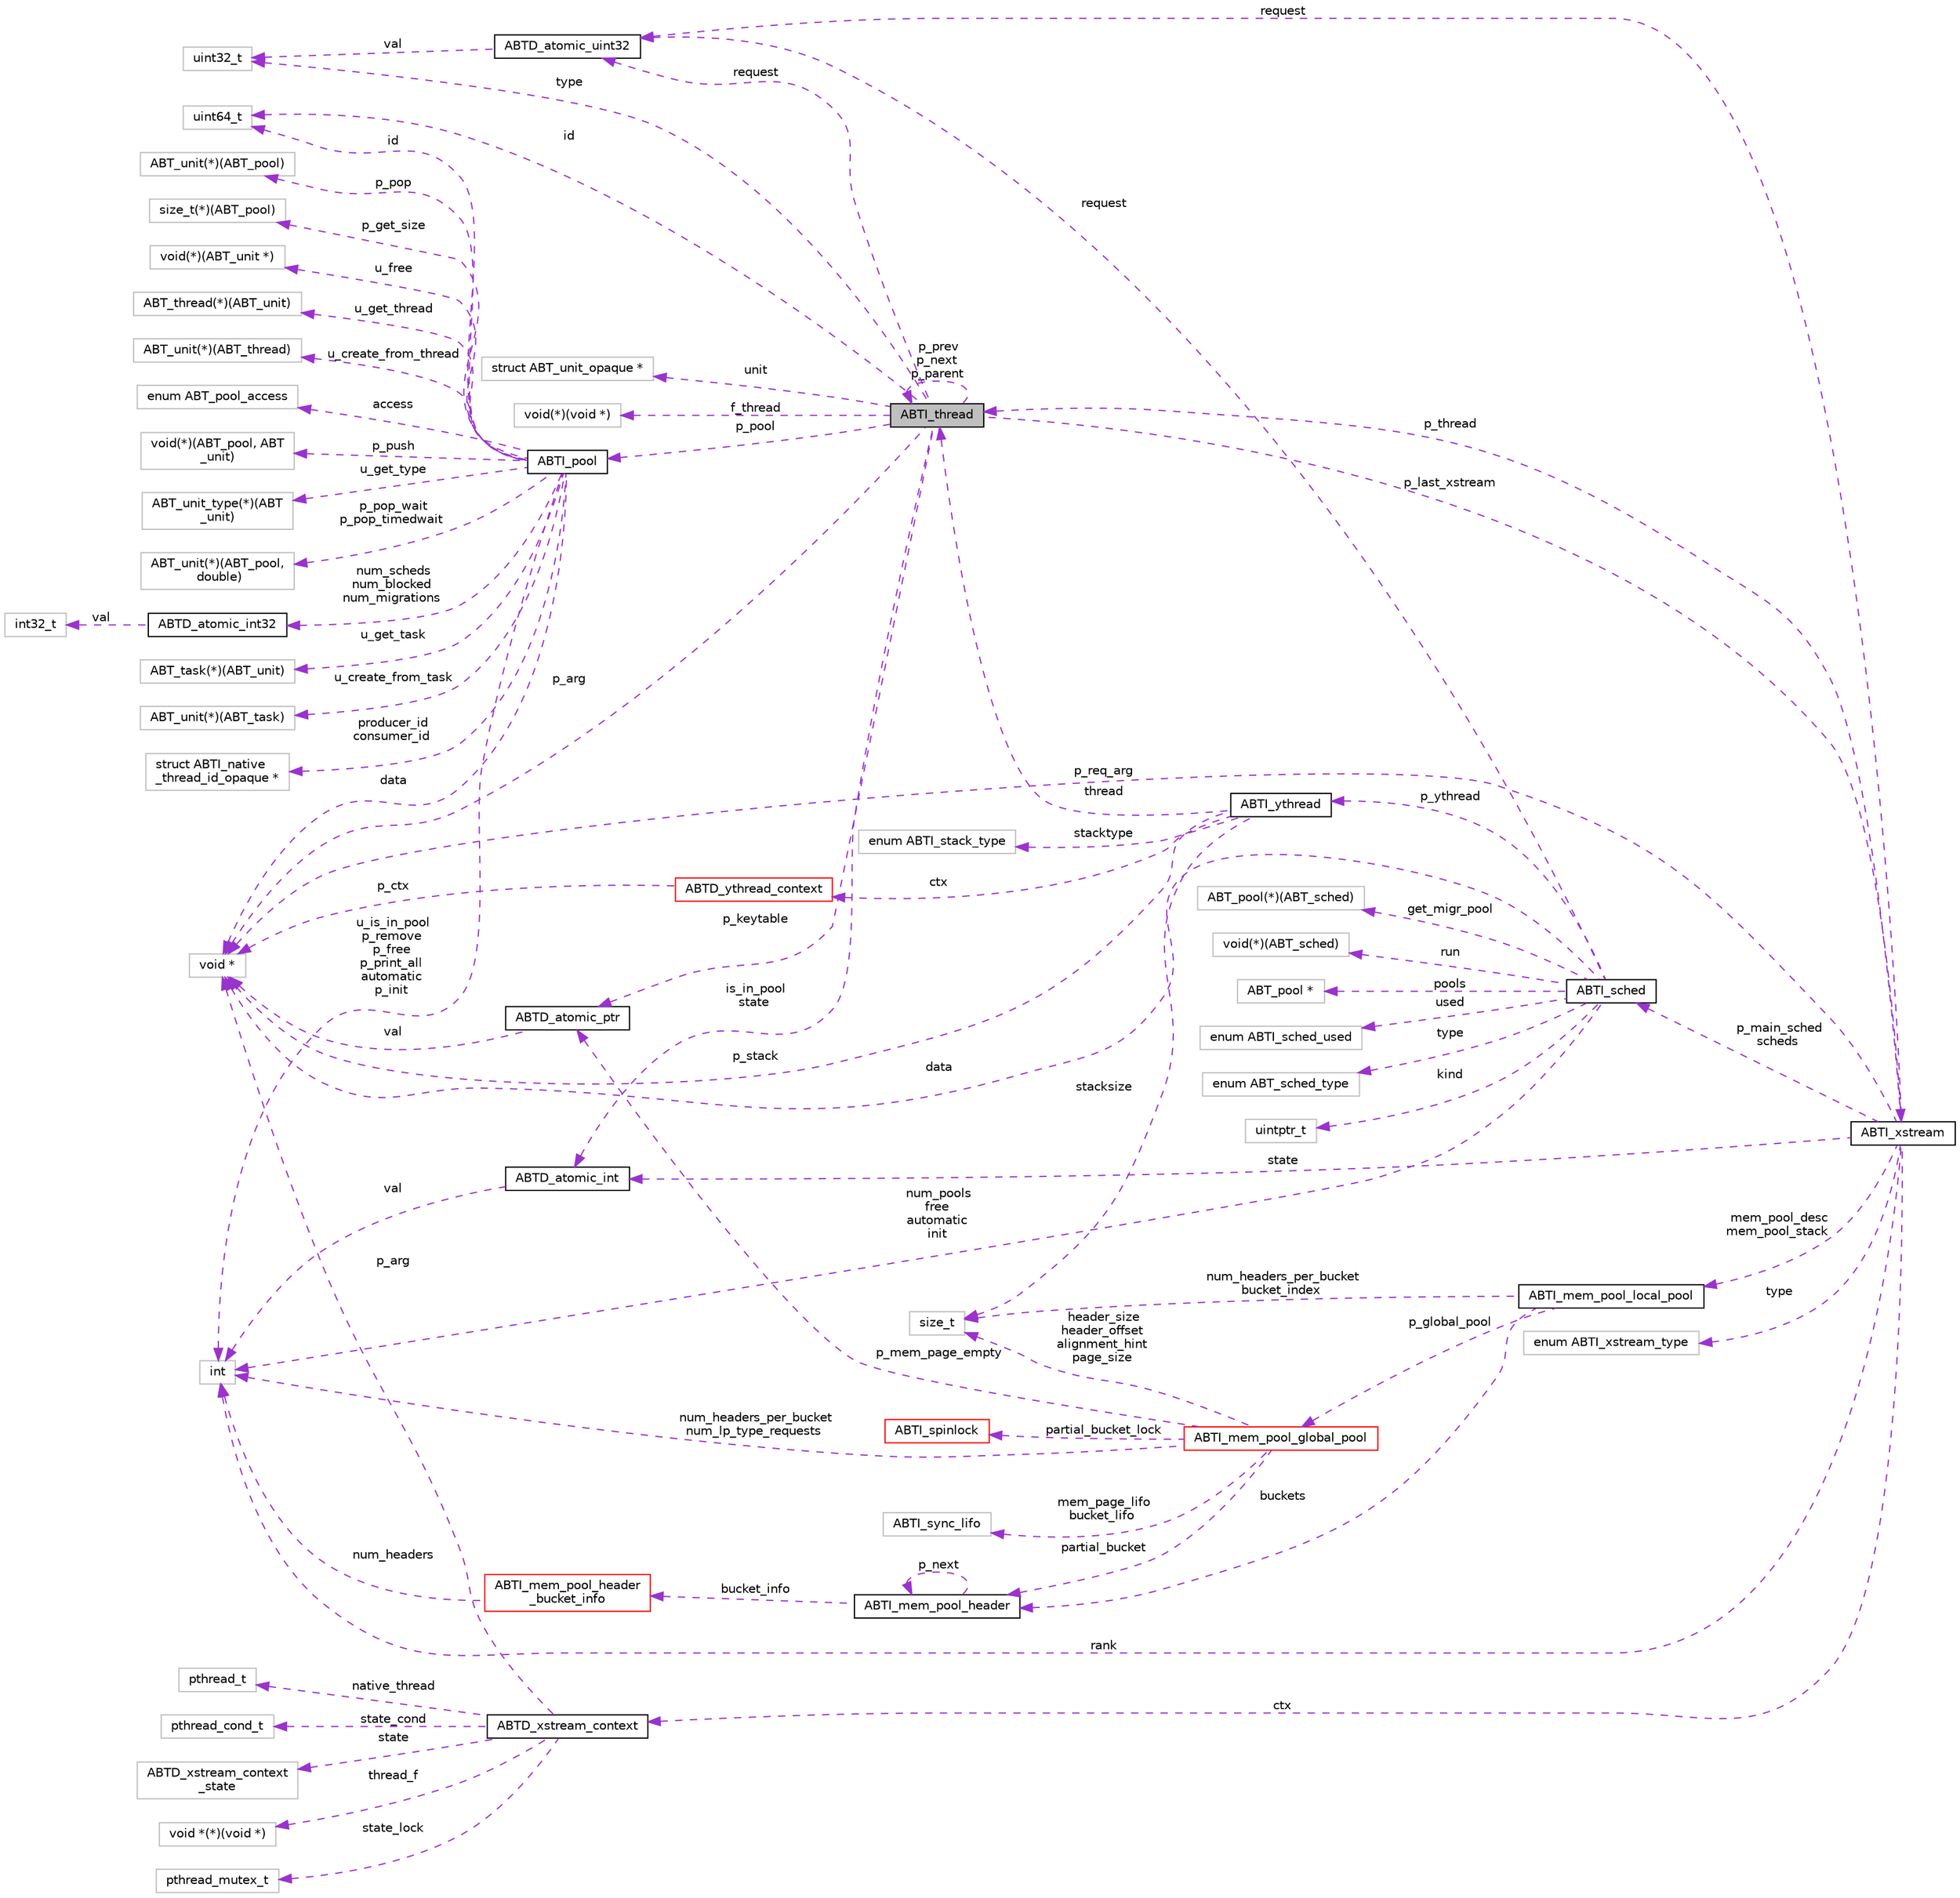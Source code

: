 digraph "ABTI_thread"
{
  edge [fontname="Helvetica",fontsize="10",labelfontname="Helvetica",labelfontsize="10"];
  node [fontname="Helvetica",fontsize="10",shape=record];
  rankdir="LR";
  Node1 [label="ABTI_thread",height=0.2,width=0.4,color="black", fillcolor="grey75", style="filled" fontcolor="black"];
  Node2 -> Node1 [dir="back",color="darkorchid3",fontsize="10",style="dashed",label=" f_thread" ,fontname="Helvetica"];
  Node2 [label="void(*)(void *)",height=0.2,width=0.4,color="grey75", fillcolor="white", style="filled"];
  Node3 -> Node1 [dir="back",color="darkorchid3",fontsize="10",style="dashed",label=" id" ,fontname="Helvetica"];
  Node3 [label="uint64_t",height=0.2,width=0.4,color="grey75", fillcolor="white", style="filled"];
  Node1 -> Node1 [dir="back",color="darkorchid3",fontsize="10",style="dashed",label=" p_prev\np_next\np_parent" ,fontname="Helvetica"];
  Node4 -> Node1 [dir="back",color="darkorchid3",fontsize="10",style="dashed",label=" p_pool" ,fontname="Helvetica"];
  Node4 [label="ABTI_pool",height=0.2,width=0.4,color="black", fillcolor="white", style="filled",URL="$df/d65/structABTI__pool.html"];
  Node5 -> Node4 [dir="back",color="darkorchid3",fontsize="10",style="dashed",label=" p_get_size" ,fontname="Helvetica"];
  Node5 [label="size_t(*)(ABT_pool)",height=0.2,width=0.4,color="grey75", fillcolor="white", style="filled"];
  Node6 -> Node4 [dir="back",color="darkorchid3",fontsize="10",style="dashed",label=" u_free" ,fontname="Helvetica"];
  Node6 [label="void(*)(ABT_unit *)",height=0.2,width=0.4,color="grey75", fillcolor="white", style="filled"];
  Node7 -> Node4 [dir="back",color="darkorchid3",fontsize="10",style="dashed",label=" u_get_thread" ,fontname="Helvetica"];
  Node7 [label="ABT_thread(*)(ABT_unit)",height=0.2,width=0.4,color="grey75", fillcolor="white", style="filled"];
  Node8 -> Node4 [dir="back",color="darkorchid3",fontsize="10",style="dashed",label=" u_create_from_thread" ,fontname="Helvetica"];
  Node8 [label="ABT_unit(*)(ABT_thread)",height=0.2,width=0.4,color="grey75", fillcolor="white", style="filled"];
  Node3 -> Node4 [dir="back",color="darkorchid3",fontsize="10",style="dashed",label=" id" ,fontname="Helvetica"];
  Node9 -> Node4 [dir="back",color="darkorchid3",fontsize="10",style="dashed",label=" access" ,fontname="Helvetica"];
  Node9 [label="enum ABT_pool_access",height=0.2,width=0.4,color="grey75", fillcolor="white", style="filled"];
  Node10 -> Node4 [dir="back",color="darkorchid3",fontsize="10",style="dashed",label=" p_push" ,fontname="Helvetica"];
  Node10 [label="void(*)(ABT_pool, ABT\l_unit)",height=0.2,width=0.4,color="grey75", fillcolor="white", style="filled"];
  Node11 -> Node4 [dir="back",color="darkorchid3",fontsize="10",style="dashed",label=" u_get_type" ,fontname="Helvetica"];
  Node11 [label="ABT_unit_type(*)(ABT\l_unit)",height=0.2,width=0.4,color="grey75", fillcolor="white", style="filled"];
  Node12 -> Node4 [dir="back",color="darkorchid3",fontsize="10",style="dashed",label=" p_pop_wait\np_pop_timedwait" ,fontname="Helvetica"];
  Node12 [label="ABT_unit(*)(ABT_pool,\l double)",height=0.2,width=0.4,color="grey75", fillcolor="white", style="filled"];
  Node13 -> Node4 [dir="back",color="darkorchid3",fontsize="10",style="dashed",label=" u_is_in_pool\np_remove\np_free\np_print_all\nautomatic\np_init" ,fontname="Helvetica"];
  Node13 [label="int",height=0.2,width=0.4,color="grey75", fillcolor="white", style="filled"];
  Node14 -> Node4 [dir="back",color="darkorchid3",fontsize="10",style="dashed",label=" num_scheds\nnum_blocked\nnum_migrations" ,fontname="Helvetica"];
  Node14 [label="ABTD_atomic_int32",height=0.2,width=0.4,color="black", fillcolor="white", style="filled",URL="$db/d9a/structABTD__atomic__int32.html"];
  Node15 -> Node14 [dir="back",color="darkorchid3",fontsize="10",style="dashed",label=" val" ,fontname="Helvetica"];
  Node15 [label="int32_t",height=0.2,width=0.4,color="grey75", fillcolor="white", style="filled"];
  Node16 -> Node4 [dir="back",color="darkorchid3",fontsize="10",style="dashed",label=" u_get_task" ,fontname="Helvetica"];
  Node16 [label="ABT_task(*)(ABT_unit)",height=0.2,width=0.4,color="grey75", fillcolor="white", style="filled"];
  Node17 -> Node4 [dir="back",color="darkorchid3",fontsize="10",style="dashed",label=" u_create_from_task" ,fontname="Helvetica"];
  Node17 [label="ABT_unit(*)(ABT_task)",height=0.2,width=0.4,color="grey75", fillcolor="white", style="filled"];
  Node18 -> Node4 [dir="back",color="darkorchid3",fontsize="10",style="dashed",label=" producer_id\nconsumer_id" ,fontname="Helvetica"];
  Node18 [label="struct ABTI_native\l_thread_id_opaque *",height=0.2,width=0.4,color="grey75", fillcolor="white", style="filled"];
  Node19 -> Node4 [dir="back",color="darkorchid3",fontsize="10",style="dashed",label=" p_pop" ,fontname="Helvetica"];
  Node19 [label="ABT_unit(*)(ABT_pool)",height=0.2,width=0.4,color="grey75", fillcolor="white", style="filled"];
  Node20 -> Node4 [dir="back",color="darkorchid3",fontsize="10",style="dashed",label=" data" ,fontname="Helvetica"];
  Node20 [label="void *",height=0.2,width=0.4,color="grey75", fillcolor="white", style="filled"];
  Node21 -> Node1 [dir="back",color="darkorchid3",fontsize="10",style="dashed",label=" p_last_xstream" ,fontname="Helvetica"];
  Node21 [label="ABTI_xstream",height=0.2,width=0.4,color="black", fillcolor="white", style="filled",URL="$dc/d3f/structABTI__xstream.html"];
  Node22 -> Node21 [dir="back",color="darkorchid3",fontsize="10",style="dashed",label=" ctx" ,fontname="Helvetica"];
  Node22 [label="ABTD_xstream_context",height=0.2,width=0.4,color="black", fillcolor="white", style="filled",URL="$df/dec/structABTD__xstream__context.html"];
  Node23 -> Node22 [dir="back",color="darkorchid3",fontsize="10",style="dashed",label=" state" ,fontname="Helvetica"];
  Node23 [label="ABTD_xstream_context\l_state",height=0.2,width=0.4,color="grey75", fillcolor="white", style="filled"];
  Node24 -> Node22 [dir="back",color="darkorchid3",fontsize="10",style="dashed",label=" thread_f" ,fontname="Helvetica"];
  Node24 [label="void *(*)(void *)",height=0.2,width=0.4,color="grey75", fillcolor="white", style="filled"];
  Node25 -> Node22 [dir="back",color="darkorchid3",fontsize="10",style="dashed",label=" state_lock" ,fontname="Helvetica"];
  Node25 [label="pthread_mutex_t",height=0.2,width=0.4,color="grey75", fillcolor="white", style="filled"];
  Node26 -> Node22 [dir="back",color="darkorchid3",fontsize="10",style="dashed",label=" native_thread" ,fontname="Helvetica"];
  Node26 [label="pthread_t",height=0.2,width=0.4,color="grey75", fillcolor="white", style="filled"];
  Node27 -> Node22 [dir="back",color="darkorchid3",fontsize="10",style="dashed",label=" state_cond" ,fontname="Helvetica"];
  Node27 [label="pthread_cond_t",height=0.2,width=0.4,color="grey75", fillcolor="white", style="filled"];
  Node20 -> Node22 [dir="back",color="darkorchid3",fontsize="10",style="dashed",label=" p_arg" ,fontname="Helvetica"];
  Node1 -> Node21 [dir="back",color="darkorchid3",fontsize="10",style="dashed",label=" p_thread" ,fontname="Helvetica"];
  Node28 -> Node21 [dir="back",color="darkorchid3",fontsize="10",style="dashed",label=" p_main_sched\nscheds" ,fontname="Helvetica"];
  Node28 [label="ABTI_sched",height=0.2,width=0.4,color="black", fillcolor="white", style="filled",URL="$d0/dd5/structABTI__sched.html"];
  Node29 -> Node28 [dir="back",color="darkorchid3",fontsize="10",style="dashed",label=" get_migr_pool" ,fontname="Helvetica"];
  Node29 [label="ABT_pool(*)(ABT_sched)",height=0.2,width=0.4,color="grey75", fillcolor="white", style="filled"];
  Node30 -> Node28 [dir="back",color="darkorchid3",fontsize="10",style="dashed",label=" p_ythread" ,fontname="Helvetica"];
  Node30 [label="ABTI_ythread",height=0.2,width=0.4,color="black", fillcolor="white", style="filled",URL="$d5/d5f/structABTI__ythread.html"];
  Node1 -> Node30 [dir="back",color="darkorchid3",fontsize="10",style="dashed",label=" thread" ,fontname="Helvetica"];
  Node31 -> Node30 [dir="back",color="darkorchid3",fontsize="10",style="dashed",label=" stacksize" ,fontname="Helvetica"];
  Node31 [label="size_t",height=0.2,width=0.4,color="grey75", fillcolor="white", style="filled"];
  Node32 -> Node30 [dir="back",color="darkorchid3",fontsize="10",style="dashed",label=" ctx" ,fontname="Helvetica"];
  Node32 [label="ABTD_ythread_context",height=0.2,width=0.4,color="red", fillcolor="white", style="filled",URL="$d8/df3/structABTD__ythread__context.html"];
  Node20 -> Node32 [dir="back",color="darkorchid3",fontsize="10",style="dashed",label=" p_ctx" ,fontname="Helvetica"];
  Node33 -> Node30 [dir="back",color="darkorchid3",fontsize="10",style="dashed",label=" stacktype" ,fontname="Helvetica"];
  Node33 [label="enum ABTI_stack_type",height=0.2,width=0.4,color="grey75", fillcolor="white", style="filled"];
  Node20 -> Node30 [dir="back",color="darkorchid3",fontsize="10",style="dashed",label=" p_stack" ,fontname="Helvetica"];
  Node13 -> Node28 [dir="back",color="darkorchid3",fontsize="10",style="dashed",label=" num_pools\nfree\nautomatic\ninit" ,fontname="Helvetica"];
  Node34 -> Node28 [dir="back",color="darkorchid3",fontsize="10",style="dashed",label=" run" ,fontname="Helvetica"];
  Node34 [label="void(*)(ABT_sched)",height=0.2,width=0.4,color="grey75", fillcolor="white", style="filled"];
  Node35 -> Node28 [dir="back",color="darkorchid3",fontsize="10",style="dashed",label=" pools" ,fontname="Helvetica"];
  Node35 [label="ABT_pool *",height=0.2,width=0.4,color="grey75", fillcolor="white", style="filled"];
  Node36 -> Node28 [dir="back",color="darkorchid3",fontsize="10",style="dashed",label=" request" ,fontname="Helvetica"];
  Node36 [label="ABTD_atomic_uint32",height=0.2,width=0.4,color="black", fillcolor="white", style="filled",URL="$db/df7/structABTD__atomic__uint32.html"];
  Node37 -> Node36 [dir="back",color="darkorchid3",fontsize="10",style="dashed",label=" val" ,fontname="Helvetica"];
  Node37 [label="uint32_t",height=0.2,width=0.4,color="grey75", fillcolor="white", style="filled"];
  Node38 -> Node28 [dir="back",color="darkorchid3",fontsize="10",style="dashed",label=" used" ,fontname="Helvetica"];
  Node38 [label="enum ABTI_sched_used",height=0.2,width=0.4,color="grey75", fillcolor="white", style="filled"];
  Node20 -> Node28 [dir="back",color="darkorchid3",fontsize="10",style="dashed",label=" data" ,fontname="Helvetica"];
  Node39 -> Node28 [dir="back",color="darkorchid3",fontsize="10",style="dashed",label=" type" ,fontname="Helvetica"];
  Node39 [label="enum ABT_sched_type",height=0.2,width=0.4,color="grey75", fillcolor="white", style="filled"];
  Node40 -> Node28 [dir="back",color="darkorchid3",fontsize="10",style="dashed",label=" kind" ,fontname="Helvetica"];
  Node40 [label="uintptr_t",height=0.2,width=0.4,color="grey75", fillcolor="white", style="filled"];
  Node41 -> Node21 [dir="back",color="darkorchid3",fontsize="10",style="dashed",label=" type" ,fontname="Helvetica"];
  Node41 [label="enum ABTI_xstream_type",height=0.2,width=0.4,color="grey75", fillcolor="white", style="filled"];
  Node42 -> Node21 [dir="back",color="darkorchid3",fontsize="10",style="dashed",label=" state" ,fontname="Helvetica"];
  Node42 [label="ABTD_atomic_int",height=0.2,width=0.4,color="black", fillcolor="white", style="filled",URL="$d5/df5/structABTD__atomic__int.html"];
  Node13 -> Node42 [dir="back",color="darkorchid3",fontsize="10",style="dashed",label=" val" ,fontname="Helvetica"];
  Node13 -> Node21 [dir="back",color="darkorchid3",fontsize="10",style="dashed",label=" rank" ,fontname="Helvetica"];
  Node43 -> Node21 [dir="back",color="darkorchid3",fontsize="10",style="dashed",label=" mem_pool_desc\nmem_pool_stack" ,fontname="Helvetica"];
  Node43 [label="ABTI_mem_pool_local_pool",height=0.2,width=0.4,color="black", fillcolor="white", style="filled",URL="$d6/d69/structABTI__mem__pool__local__pool.html"];
  Node31 -> Node43 [dir="back",color="darkorchid3",fontsize="10",style="dashed",label=" num_headers_per_bucket\nbucket_index" ,fontname="Helvetica"];
  Node44 -> Node43 [dir="back",color="darkorchid3",fontsize="10",style="dashed",label=" buckets" ,fontname="Helvetica"];
  Node44 [label="ABTI_mem_pool_header",height=0.2,width=0.4,color="black", fillcolor="white", style="filled",URL="$de/d24/structABTI__mem__pool__header.html"];
  Node45 -> Node44 [dir="back",color="darkorchid3",fontsize="10",style="dashed",label=" bucket_info" ,fontname="Helvetica"];
  Node45 [label="ABTI_mem_pool_header\l_bucket_info",height=0.2,width=0.4,color="red", fillcolor="white", style="filled",URL="$d5/d6c/unionABTI__mem__pool__header__bucket__info.html"];
  Node13 -> Node45 [dir="back",color="darkorchid3",fontsize="10",style="dashed",label=" num_headers" ,fontname="Helvetica"];
  Node44 -> Node44 [dir="back",color="darkorchid3",fontsize="10",style="dashed",label=" p_next" ,fontname="Helvetica"];
  Node46 -> Node43 [dir="back",color="darkorchid3",fontsize="10",style="dashed",label=" p_global_pool" ,fontname="Helvetica"];
  Node46 [label="ABTI_mem_pool_global_pool",height=0.2,width=0.4,color="red", fillcolor="white", style="filled",URL="$d7/de4/structABTI__mem__pool__global__pool.html"];
  Node47 -> Node46 [dir="back",color="darkorchid3",fontsize="10",style="dashed",label=" partial_bucket_lock" ,fontname="Helvetica"];
  Node47 [label="ABTI_spinlock",height=0.2,width=0.4,color="red", fillcolor="white", style="filled",URL="$dc/d81/structABTI__spinlock.html"];
  Node48 -> Node46 [dir="back",color="darkorchid3",fontsize="10",style="dashed",label=" mem_page_lifo\nbucket_lifo" ,fontname="Helvetica"];
  Node48 [label="ABTI_sync_lifo",height=0.2,width=0.4,color="grey75", fillcolor="white", style="filled"];
  Node31 -> Node46 [dir="back",color="darkorchid3",fontsize="10",style="dashed",label=" header_size\nheader_offset\nalignment_hint\npage_size" ,fontname="Helvetica"];
  Node44 -> Node46 [dir="back",color="darkorchid3",fontsize="10",style="dashed",label=" partial_bucket" ,fontname="Helvetica"];
  Node13 -> Node46 [dir="back",color="darkorchid3",fontsize="10",style="dashed",label=" num_headers_per_bucket\nnum_lp_type_requests" ,fontname="Helvetica"];
  Node49 -> Node46 [dir="back",color="darkorchid3",fontsize="10",style="dashed",label=" p_mem_page_empty" ,fontname="Helvetica"];
  Node49 [label="ABTD_atomic_ptr",height=0.2,width=0.4,color="black", fillcolor="white", style="filled",URL="$df/d5b/structABTD__atomic__ptr.html"];
  Node20 -> Node49 [dir="back",color="darkorchid3",fontsize="10",style="dashed",label=" val" ,fontname="Helvetica"];
  Node36 -> Node21 [dir="back",color="darkorchid3",fontsize="10",style="dashed",label=" request" ,fontname="Helvetica"];
  Node20 -> Node21 [dir="back",color="darkorchid3",fontsize="10",style="dashed",label=" p_req_arg" ,fontname="Helvetica"];
  Node37 -> Node1 [dir="back",color="darkorchid3",fontsize="10",style="dashed",label=" type" ,fontname="Helvetica"];
  Node42 -> Node1 [dir="back",color="darkorchid3",fontsize="10",style="dashed",label=" is_in_pool\nstate" ,fontname="Helvetica"];
  Node49 -> Node1 [dir="back",color="darkorchid3",fontsize="10",style="dashed",label=" p_keytable" ,fontname="Helvetica"];
  Node36 -> Node1 [dir="back",color="darkorchid3",fontsize="10",style="dashed",label=" request" ,fontname="Helvetica"];
  Node20 -> Node1 [dir="back",color="darkorchid3",fontsize="10",style="dashed",label=" p_arg" ,fontname="Helvetica"];
  Node50 -> Node1 [dir="back",color="darkorchid3",fontsize="10",style="dashed",label=" unit" ,fontname="Helvetica"];
  Node50 [label="struct ABT_unit_opaque *",height=0.2,width=0.4,color="grey75", fillcolor="white", style="filled"];
}
